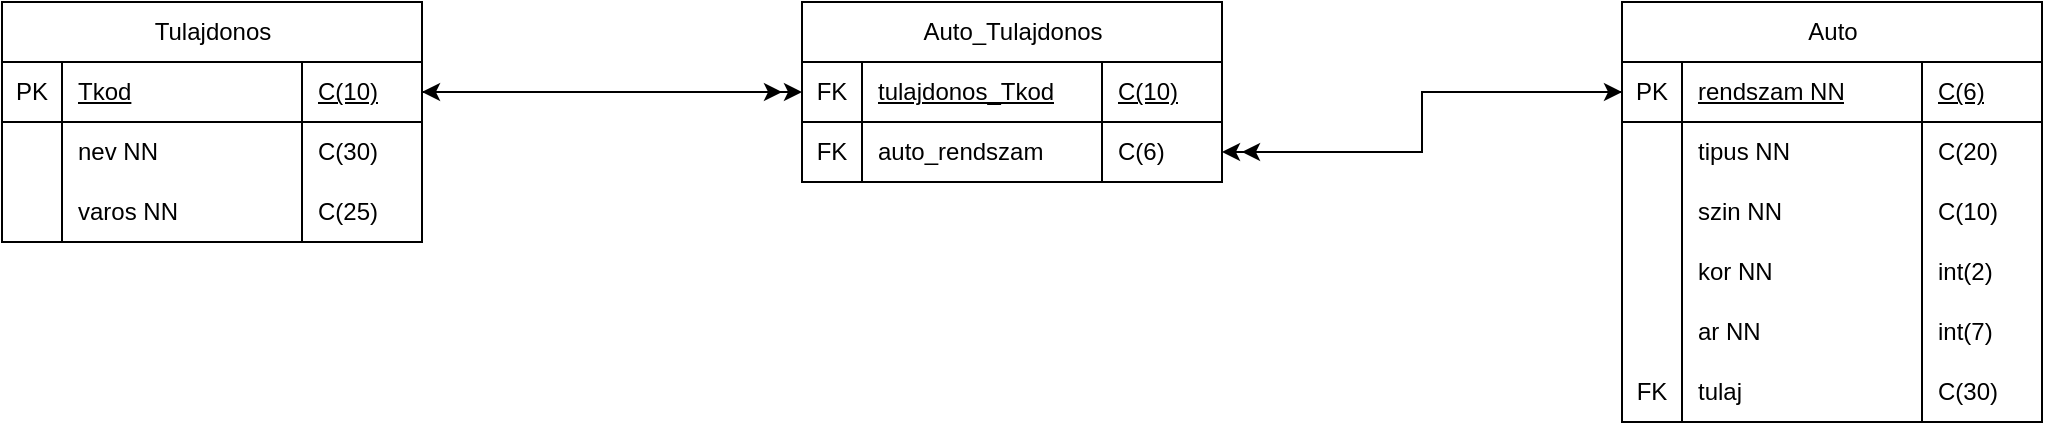 <mxfile version="26.0.16">
  <diagram id="C5RBs43oDa-KdzZeNtuy" name="Page-1">
    <mxGraphModel dx="1941" dy="786" grid="1" gridSize="10" guides="1" tooltips="1" connect="1" arrows="1" fold="1" page="1" pageScale="1" pageWidth="827" pageHeight="1169" math="0" shadow="0">
      <root>
        <mxCell id="WIyWlLk6GJQsqaUBKTNV-0" />
        <mxCell id="WIyWlLk6GJQsqaUBKTNV-1" parent="WIyWlLk6GJQsqaUBKTNV-0" />
        <mxCell id="gelnuQlY7qcm6t0-dC0W-10" value="&lt;span style=&quot;font-weight: 400;&quot;&gt;Auto&lt;/span&gt;" style="shape=table;startSize=30;container=1;collapsible=1;childLayout=tableLayout;fixedRows=1;rowLines=0;fontStyle=1;align=center;resizeLast=1;html=1;strokeColor=default;verticalAlign=middle;fontFamily=Helvetica;fontSize=12;fontColor=default;fillColor=default;strokeWidth=1;" vertex="1" parent="WIyWlLk6GJQsqaUBKTNV-1">
          <mxGeometry x="770" y="70" width="210" height="210" as="geometry" />
        </mxCell>
        <mxCell id="gelnuQlY7qcm6t0-dC0W-11" value="" style="shape=tableRow;horizontal=0;startSize=0;swimlaneHead=0;swimlaneBody=0;fillColor=none;collapsible=0;dropTarget=0;points=[[0,0.5],[1,0.5]];portConstraint=eastwest;top=0;left=0;right=0;bottom=1;strokeColor=default;align=center;verticalAlign=middle;fontFamily=Helvetica;fontSize=12;fontColor=default;fontStyle=1;" vertex="1" parent="gelnuQlY7qcm6t0-dC0W-10">
          <mxGeometry y="30" width="210" height="30" as="geometry" />
        </mxCell>
        <mxCell id="gelnuQlY7qcm6t0-dC0W-12" value="&lt;span style=&quot;font-weight: normal;&quot;&gt;PK&lt;/span&gt;" style="shape=partialRectangle;connectable=0;fillColor=none;top=0;left=0;bottom=0;right=0;fontStyle=1;overflow=hidden;whiteSpace=wrap;html=1;strokeColor=default;align=center;verticalAlign=middle;fontFamily=Helvetica;fontSize=12;fontColor=default;" vertex="1" parent="gelnuQlY7qcm6t0-dC0W-11">
          <mxGeometry width="30" height="30" as="geometry">
            <mxRectangle width="30" height="30" as="alternateBounds" />
          </mxGeometry>
        </mxCell>
        <mxCell id="gelnuQlY7qcm6t0-dC0W-13" value="&lt;span style=&quot;font-weight: normal;&quot;&gt;rendszam NN&lt;/span&gt;" style="shape=partialRectangle;connectable=0;fillColor=none;top=0;left=0;bottom=0;right=0;align=left;spacingLeft=6;fontStyle=5;overflow=hidden;whiteSpace=wrap;html=1;strokeColor=default;verticalAlign=middle;fontFamily=Helvetica;fontSize=12;fontColor=default;" vertex="1" parent="gelnuQlY7qcm6t0-dC0W-11">
          <mxGeometry x="30" width="120" height="30" as="geometry">
            <mxRectangle width="120" height="30" as="alternateBounds" />
          </mxGeometry>
        </mxCell>
        <mxCell id="gelnuQlY7qcm6t0-dC0W-14" value="&lt;span style=&quot;font-weight: normal;&quot;&gt;C(6)&lt;/span&gt;" style="shape=partialRectangle;connectable=0;fillColor=none;top=0;left=0;bottom=0;right=0;align=left;spacingLeft=6;fontStyle=5;overflow=hidden;whiteSpace=wrap;html=1;strokeColor=default;verticalAlign=middle;fontFamily=Helvetica;fontSize=12;fontColor=default;" vertex="1" parent="gelnuQlY7qcm6t0-dC0W-11">
          <mxGeometry x="150" width="60" height="30" as="geometry">
            <mxRectangle width="60" height="30" as="alternateBounds" />
          </mxGeometry>
        </mxCell>
        <mxCell id="gelnuQlY7qcm6t0-dC0W-15" value="" style="shape=tableRow;horizontal=0;startSize=0;swimlaneHead=0;swimlaneBody=0;fillColor=none;collapsible=0;dropTarget=0;points=[[0,0.5],[1,0.5]];portConstraint=eastwest;top=0;left=0;right=0;bottom=0;strokeColor=default;align=center;verticalAlign=middle;fontFamily=Helvetica;fontSize=12;fontColor=default;fontStyle=1;" vertex="1" parent="gelnuQlY7qcm6t0-dC0W-10">
          <mxGeometry y="60" width="210" height="30" as="geometry" />
        </mxCell>
        <mxCell id="gelnuQlY7qcm6t0-dC0W-16" value="" style="shape=partialRectangle;connectable=0;fillColor=none;top=0;left=0;bottom=0;right=0;editable=1;overflow=hidden;whiteSpace=wrap;html=1;strokeColor=default;align=center;verticalAlign=middle;fontFamily=Helvetica;fontSize=12;fontColor=default;fontStyle=1;" vertex="1" parent="gelnuQlY7qcm6t0-dC0W-15">
          <mxGeometry width="30" height="30" as="geometry">
            <mxRectangle width="30" height="30" as="alternateBounds" />
          </mxGeometry>
        </mxCell>
        <mxCell id="gelnuQlY7qcm6t0-dC0W-17" value="&lt;span style=&quot;font-weight: 400;&quot;&gt;tipus NN&lt;/span&gt;" style="shape=partialRectangle;connectable=0;fillColor=none;top=0;left=0;bottom=0;right=0;align=left;spacingLeft=6;overflow=hidden;whiteSpace=wrap;html=1;strokeColor=default;verticalAlign=middle;fontFamily=Helvetica;fontSize=12;fontColor=default;fontStyle=1;" vertex="1" parent="gelnuQlY7qcm6t0-dC0W-15">
          <mxGeometry x="30" width="120" height="30" as="geometry">
            <mxRectangle width="120" height="30" as="alternateBounds" />
          </mxGeometry>
        </mxCell>
        <mxCell id="gelnuQlY7qcm6t0-dC0W-18" value="&lt;span style=&quot;font-weight: normal;&quot;&gt;C(20)&lt;/span&gt;" style="shape=partialRectangle;connectable=0;fillColor=none;top=0;left=0;bottom=0;right=0;align=left;spacingLeft=6;overflow=hidden;whiteSpace=wrap;html=1;strokeColor=default;verticalAlign=middle;fontFamily=Helvetica;fontSize=12;fontColor=default;fontStyle=1;" vertex="1" parent="gelnuQlY7qcm6t0-dC0W-15">
          <mxGeometry x="150" width="60" height="30" as="geometry">
            <mxRectangle width="60" height="30" as="alternateBounds" />
          </mxGeometry>
        </mxCell>
        <mxCell id="gelnuQlY7qcm6t0-dC0W-19" style="shape=tableRow;horizontal=0;startSize=0;swimlaneHead=0;swimlaneBody=0;fillColor=none;collapsible=0;dropTarget=0;points=[[0,0.5],[1,0.5]];portConstraint=eastwest;top=0;left=0;right=0;bottom=0;strokeColor=default;align=center;verticalAlign=middle;fontFamily=Helvetica;fontSize=12;fontColor=default;fontStyle=1;" vertex="1" parent="gelnuQlY7qcm6t0-dC0W-10">
          <mxGeometry y="90" width="210" height="30" as="geometry" />
        </mxCell>
        <mxCell id="gelnuQlY7qcm6t0-dC0W-20" style="shape=partialRectangle;connectable=0;fillColor=none;top=0;left=0;bottom=0;right=0;editable=1;overflow=hidden;whiteSpace=wrap;html=1;strokeColor=default;align=center;verticalAlign=middle;fontFamily=Helvetica;fontSize=12;fontColor=default;fontStyle=1;" vertex="1" parent="gelnuQlY7qcm6t0-dC0W-19">
          <mxGeometry width="30" height="30" as="geometry">
            <mxRectangle width="30" height="30" as="alternateBounds" />
          </mxGeometry>
        </mxCell>
        <mxCell id="gelnuQlY7qcm6t0-dC0W-21" value="&lt;span style=&quot;font-weight: normal;&quot;&gt;szin NN&lt;/span&gt;" style="shape=partialRectangle;connectable=0;fillColor=none;top=0;left=0;bottom=0;right=0;align=left;spacingLeft=6;overflow=hidden;whiteSpace=wrap;html=1;strokeColor=default;verticalAlign=middle;fontFamily=Helvetica;fontSize=12;fontColor=default;fontStyle=1;" vertex="1" parent="gelnuQlY7qcm6t0-dC0W-19">
          <mxGeometry x="30" width="120" height="30" as="geometry">
            <mxRectangle width="120" height="30" as="alternateBounds" />
          </mxGeometry>
        </mxCell>
        <mxCell id="gelnuQlY7qcm6t0-dC0W-22" value="&lt;span style=&quot;font-weight: 400;&quot;&gt;C(10)&lt;/span&gt;" style="shape=partialRectangle;connectable=0;fillColor=none;top=0;left=0;bottom=0;right=0;align=left;spacingLeft=6;overflow=hidden;whiteSpace=wrap;html=1;strokeColor=default;verticalAlign=middle;fontFamily=Helvetica;fontSize=12;fontColor=default;fontStyle=1;" vertex="1" parent="gelnuQlY7qcm6t0-dC0W-19">
          <mxGeometry x="150" width="60" height="30" as="geometry">
            <mxRectangle width="60" height="30" as="alternateBounds" />
          </mxGeometry>
        </mxCell>
        <mxCell id="gelnuQlY7qcm6t0-dC0W-23" style="shape=tableRow;horizontal=0;startSize=0;swimlaneHead=0;swimlaneBody=0;fillColor=none;collapsible=0;dropTarget=0;points=[[0,0.5],[1,0.5]];portConstraint=eastwest;top=0;left=0;right=0;bottom=0;strokeColor=default;align=center;verticalAlign=middle;fontFamily=Helvetica;fontSize=12;fontColor=default;fontStyle=1;" vertex="1" parent="gelnuQlY7qcm6t0-dC0W-10">
          <mxGeometry y="120" width="210" height="30" as="geometry" />
        </mxCell>
        <mxCell id="gelnuQlY7qcm6t0-dC0W-24" style="shape=partialRectangle;connectable=0;fillColor=none;top=0;left=0;bottom=0;right=0;editable=1;overflow=hidden;whiteSpace=wrap;html=1;strokeColor=default;align=center;verticalAlign=middle;fontFamily=Helvetica;fontSize=12;fontColor=default;fontStyle=1;" vertex="1" parent="gelnuQlY7qcm6t0-dC0W-23">
          <mxGeometry width="30" height="30" as="geometry">
            <mxRectangle width="30" height="30" as="alternateBounds" />
          </mxGeometry>
        </mxCell>
        <mxCell id="gelnuQlY7qcm6t0-dC0W-25" value="&lt;span style=&quot;font-weight: normal;&quot;&gt;kor NN&lt;/span&gt;" style="shape=partialRectangle;connectable=0;fillColor=none;top=0;left=0;bottom=0;right=0;align=left;spacingLeft=6;overflow=hidden;whiteSpace=wrap;html=1;strokeColor=default;verticalAlign=middle;fontFamily=Helvetica;fontSize=12;fontColor=default;fontStyle=1;" vertex="1" parent="gelnuQlY7qcm6t0-dC0W-23">
          <mxGeometry x="30" width="120" height="30" as="geometry">
            <mxRectangle width="120" height="30" as="alternateBounds" />
          </mxGeometry>
        </mxCell>
        <mxCell id="gelnuQlY7qcm6t0-dC0W-26" value="&lt;span style=&quot;font-weight: normal;&quot;&gt;int(2)&lt;/span&gt;" style="shape=partialRectangle;connectable=0;fillColor=none;top=0;left=0;bottom=0;right=0;align=left;spacingLeft=6;overflow=hidden;whiteSpace=wrap;html=1;strokeColor=default;verticalAlign=middle;fontFamily=Helvetica;fontSize=12;fontColor=default;fontStyle=1;" vertex="1" parent="gelnuQlY7qcm6t0-dC0W-23">
          <mxGeometry x="150" width="60" height="30" as="geometry">
            <mxRectangle width="60" height="30" as="alternateBounds" />
          </mxGeometry>
        </mxCell>
        <mxCell id="gelnuQlY7qcm6t0-dC0W-27" style="shape=tableRow;horizontal=0;startSize=0;swimlaneHead=0;swimlaneBody=0;fillColor=none;collapsible=0;dropTarget=0;points=[[0,0.5],[1,0.5]];portConstraint=eastwest;top=0;left=0;right=0;bottom=0;strokeColor=default;align=center;verticalAlign=middle;fontFamily=Helvetica;fontSize=12;fontColor=default;fontStyle=1;" vertex="1" parent="gelnuQlY7qcm6t0-dC0W-10">
          <mxGeometry y="150" width="210" height="30" as="geometry" />
        </mxCell>
        <mxCell id="gelnuQlY7qcm6t0-dC0W-28" style="shape=partialRectangle;connectable=0;fillColor=none;top=0;left=0;bottom=0;right=0;editable=1;overflow=hidden;whiteSpace=wrap;html=1;strokeColor=default;align=center;verticalAlign=middle;fontFamily=Helvetica;fontSize=12;fontColor=default;fontStyle=1;" vertex="1" parent="gelnuQlY7qcm6t0-dC0W-27">
          <mxGeometry width="30" height="30" as="geometry">
            <mxRectangle width="30" height="30" as="alternateBounds" />
          </mxGeometry>
        </mxCell>
        <mxCell id="gelnuQlY7qcm6t0-dC0W-29" value="&lt;span style=&quot;font-weight: normal;&quot;&gt;ar NN&lt;/span&gt;" style="shape=partialRectangle;connectable=0;fillColor=none;top=0;left=0;bottom=0;right=0;align=left;spacingLeft=6;overflow=hidden;whiteSpace=wrap;html=1;strokeColor=default;verticalAlign=middle;fontFamily=Helvetica;fontSize=12;fontColor=default;fontStyle=1;" vertex="1" parent="gelnuQlY7qcm6t0-dC0W-27">
          <mxGeometry x="30" width="120" height="30" as="geometry">
            <mxRectangle width="120" height="30" as="alternateBounds" />
          </mxGeometry>
        </mxCell>
        <mxCell id="gelnuQlY7qcm6t0-dC0W-30" value="&lt;span style=&quot;font-weight: normal;&quot;&gt;int(7)&lt;/span&gt;" style="shape=partialRectangle;connectable=0;fillColor=none;top=0;left=0;bottom=0;right=0;align=left;spacingLeft=6;overflow=hidden;whiteSpace=wrap;html=1;strokeColor=default;verticalAlign=middle;fontFamily=Helvetica;fontSize=12;fontColor=default;fontStyle=1;" vertex="1" parent="gelnuQlY7qcm6t0-dC0W-27">
          <mxGeometry x="150" width="60" height="30" as="geometry">
            <mxRectangle width="60" height="30" as="alternateBounds" />
          </mxGeometry>
        </mxCell>
        <mxCell id="gelnuQlY7qcm6t0-dC0W-31" style="shape=tableRow;horizontal=0;startSize=0;swimlaneHead=0;swimlaneBody=0;fillColor=none;collapsible=0;dropTarget=0;points=[[0,0.5],[1,0.5]];portConstraint=eastwest;top=0;left=0;right=0;bottom=0;strokeColor=default;align=center;verticalAlign=middle;fontFamily=Helvetica;fontSize=12;fontColor=default;fontStyle=1;" vertex="1" parent="gelnuQlY7qcm6t0-dC0W-10">
          <mxGeometry y="180" width="210" height="30" as="geometry" />
        </mxCell>
        <mxCell id="gelnuQlY7qcm6t0-dC0W-32" value="&lt;span style=&quot;font-weight: normal;&quot;&gt;FK&lt;/span&gt;" style="shape=partialRectangle;connectable=0;fillColor=none;top=0;left=0;bottom=0;right=0;editable=1;overflow=hidden;whiteSpace=wrap;html=1;strokeColor=default;align=center;verticalAlign=middle;fontFamily=Helvetica;fontSize=12;fontColor=default;fontStyle=1;" vertex="1" parent="gelnuQlY7qcm6t0-dC0W-31">
          <mxGeometry width="30" height="30" as="geometry">
            <mxRectangle width="30" height="30" as="alternateBounds" />
          </mxGeometry>
        </mxCell>
        <mxCell id="gelnuQlY7qcm6t0-dC0W-33" value="&lt;span style=&quot;font-weight: normal;&quot;&gt;tulaj&lt;/span&gt;" style="shape=partialRectangle;connectable=0;fillColor=none;top=0;left=0;bottom=0;right=0;align=left;spacingLeft=6;overflow=hidden;whiteSpace=wrap;html=1;strokeColor=default;verticalAlign=middle;fontFamily=Helvetica;fontSize=12;fontColor=default;fontStyle=1;" vertex="1" parent="gelnuQlY7qcm6t0-dC0W-31">
          <mxGeometry x="30" width="120" height="30" as="geometry">
            <mxRectangle width="120" height="30" as="alternateBounds" />
          </mxGeometry>
        </mxCell>
        <mxCell id="gelnuQlY7qcm6t0-dC0W-34" value="&lt;span style=&quot;font-weight: normal;&quot;&gt;C(30)&lt;/span&gt;" style="shape=partialRectangle;connectable=0;fillColor=none;top=0;left=0;bottom=0;right=0;align=left;spacingLeft=6;overflow=hidden;whiteSpace=wrap;html=1;strokeColor=default;verticalAlign=middle;fontFamily=Helvetica;fontSize=12;fontColor=default;fontStyle=1;" vertex="1" parent="gelnuQlY7qcm6t0-dC0W-31">
          <mxGeometry x="150" width="60" height="30" as="geometry">
            <mxRectangle width="60" height="30" as="alternateBounds" />
          </mxGeometry>
        </mxCell>
        <mxCell id="gelnuQlY7qcm6t0-dC0W-35" value="&lt;span style=&quot;font-weight: normal;&quot;&gt;Tulajdonos&lt;/span&gt;" style="shape=table;startSize=30;container=1;collapsible=1;childLayout=tableLayout;fixedRows=1;rowLines=0;fontStyle=1;align=center;resizeLast=1;html=1;strokeColor=default;verticalAlign=middle;fontFamily=Helvetica;fontSize=12;fontColor=default;fillColor=default;strokeWidth=1;" vertex="1" parent="WIyWlLk6GJQsqaUBKTNV-1">
          <mxGeometry x="-40" y="70" width="210" height="120" as="geometry" />
        </mxCell>
        <mxCell id="gelnuQlY7qcm6t0-dC0W-36" value="" style="shape=tableRow;horizontal=0;startSize=0;swimlaneHead=0;swimlaneBody=0;fillColor=none;collapsible=0;dropTarget=0;points=[[0,0.5],[1,0.5]];portConstraint=eastwest;top=0;left=0;right=0;bottom=1;strokeColor=default;align=center;verticalAlign=middle;fontFamily=Helvetica;fontSize=12;fontColor=default;fontStyle=1;" vertex="1" parent="gelnuQlY7qcm6t0-dC0W-35">
          <mxGeometry y="30" width="210" height="30" as="geometry" />
        </mxCell>
        <mxCell id="gelnuQlY7qcm6t0-dC0W-37" value="&lt;span style=&quot;font-weight: normal;&quot;&gt;PK&lt;/span&gt;" style="shape=partialRectangle;connectable=0;fillColor=none;top=0;left=0;bottom=0;right=0;fontStyle=1;overflow=hidden;whiteSpace=wrap;html=1;strokeColor=default;align=center;verticalAlign=middle;fontFamily=Helvetica;fontSize=12;fontColor=default;" vertex="1" parent="gelnuQlY7qcm6t0-dC0W-36">
          <mxGeometry width="30" height="30" as="geometry">
            <mxRectangle width="30" height="30" as="alternateBounds" />
          </mxGeometry>
        </mxCell>
        <mxCell id="gelnuQlY7qcm6t0-dC0W-38" value="&lt;span style=&quot;font-weight: normal;&quot;&gt;Tkod&lt;/span&gt;" style="shape=partialRectangle;connectable=0;fillColor=none;top=0;left=0;bottom=0;right=0;align=left;spacingLeft=6;fontStyle=5;overflow=hidden;whiteSpace=wrap;html=1;strokeColor=default;verticalAlign=middle;fontFamily=Helvetica;fontSize=12;fontColor=default;" vertex="1" parent="gelnuQlY7qcm6t0-dC0W-36">
          <mxGeometry x="30" width="120" height="30" as="geometry">
            <mxRectangle width="120" height="30" as="alternateBounds" />
          </mxGeometry>
        </mxCell>
        <mxCell id="gelnuQlY7qcm6t0-dC0W-39" value="&lt;span style=&quot;font-weight: normal;&quot;&gt;C(10)&lt;/span&gt;" style="shape=partialRectangle;connectable=0;fillColor=none;top=0;left=0;bottom=0;right=0;align=left;spacingLeft=6;fontStyle=5;overflow=hidden;whiteSpace=wrap;html=1;strokeColor=default;verticalAlign=middle;fontFamily=Helvetica;fontSize=12;fontColor=default;" vertex="1" parent="gelnuQlY7qcm6t0-dC0W-36">
          <mxGeometry x="150" width="60" height="30" as="geometry">
            <mxRectangle width="60" height="30" as="alternateBounds" />
          </mxGeometry>
        </mxCell>
        <mxCell id="gelnuQlY7qcm6t0-dC0W-40" value="" style="shape=tableRow;horizontal=0;startSize=0;swimlaneHead=0;swimlaneBody=0;fillColor=none;collapsible=0;dropTarget=0;points=[[0,0.5],[1,0.5]];portConstraint=eastwest;top=0;left=0;right=0;bottom=0;strokeColor=default;align=center;verticalAlign=middle;fontFamily=Helvetica;fontSize=12;fontColor=default;fontStyle=1;" vertex="1" parent="gelnuQlY7qcm6t0-dC0W-35">
          <mxGeometry y="60" width="210" height="30" as="geometry" />
        </mxCell>
        <mxCell id="gelnuQlY7qcm6t0-dC0W-41" value="" style="shape=partialRectangle;connectable=0;fillColor=none;top=0;left=0;bottom=0;right=0;editable=1;overflow=hidden;whiteSpace=wrap;html=1;strokeColor=default;align=center;verticalAlign=middle;fontFamily=Helvetica;fontSize=12;fontColor=default;fontStyle=1;" vertex="1" parent="gelnuQlY7qcm6t0-dC0W-40">
          <mxGeometry width="30" height="30" as="geometry">
            <mxRectangle width="30" height="30" as="alternateBounds" />
          </mxGeometry>
        </mxCell>
        <mxCell id="gelnuQlY7qcm6t0-dC0W-42" value="&lt;span style=&quot;font-weight: 400;&quot;&gt;nev NN&lt;/span&gt;" style="shape=partialRectangle;connectable=0;fillColor=none;top=0;left=0;bottom=0;right=0;align=left;spacingLeft=6;overflow=hidden;whiteSpace=wrap;html=1;strokeColor=default;verticalAlign=middle;fontFamily=Helvetica;fontSize=12;fontColor=default;fontStyle=1;" vertex="1" parent="gelnuQlY7qcm6t0-dC0W-40">
          <mxGeometry x="30" width="120" height="30" as="geometry">
            <mxRectangle width="120" height="30" as="alternateBounds" />
          </mxGeometry>
        </mxCell>
        <mxCell id="gelnuQlY7qcm6t0-dC0W-43" value="&lt;span style=&quot;font-weight: normal;&quot;&gt;C(30)&lt;/span&gt;" style="shape=partialRectangle;connectable=0;fillColor=none;top=0;left=0;bottom=0;right=0;align=left;spacingLeft=6;overflow=hidden;whiteSpace=wrap;html=1;strokeColor=default;verticalAlign=middle;fontFamily=Helvetica;fontSize=12;fontColor=default;fontStyle=1;" vertex="1" parent="gelnuQlY7qcm6t0-dC0W-40">
          <mxGeometry x="150" width="60" height="30" as="geometry">
            <mxRectangle width="60" height="30" as="alternateBounds" />
          </mxGeometry>
        </mxCell>
        <mxCell id="gelnuQlY7qcm6t0-dC0W-44" style="shape=tableRow;horizontal=0;startSize=0;swimlaneHead=0;swimlaneBody=0;fillColor=none;collapsible=0;dropTarget=0;points=[[0,0.5],[1,0.5]];portConstraint=eastwest;top=0;left=0;right=0;bottom=0;strokeColor=default;align=center;verticalAlign=middle;fontFamily=Helvetica;fontSize=12;fontColor=default;fontStyle=1;" vertex="1" parent="gelnuQlY7qcm6t0-dC0W-35">
          <mxGeometry y="90" width="210" height="30" as="geometry" />
        </mxCell>
        <mxCell id="gelnuQlY7qcm6t0-dC0W-45" style="shape=partialRectangle;connectable=0;fillColor=none;top=0;left=0;bottom=0;right=0;editable=1;overflow=hidden;whiteSpace=wrap;html=1;strokeColor=default;align=center;verticalAlign=middle;fontFamily=Helvetica;fontSize=12;fontColor=default;fontStyle=1;" vertex="1" parent="gelnuQlY7qcm6t0-dC0W-44">
          <mxGeometry width="30" height="30" as="geometry">
            <mxRectangle width="30" height="30" as="alternateBounds" />
          </mxGeometry>
        </mxCell>
        <mxCell id="gelnuQlY7qcm6t0-dC0W-46" value="&lt;span style=&quot;font-weight: normal;&quot;&gt;varos NN&lt;/span&gt;" style="shape=partialRectangle;connectable=0;fillColor=none;top=0;left=0;bottom=0;right=0;align=left;spacingLeft=6;overflow=hidden;whiteSpace=wrap;html=1;strokeColor=default;verticalAlign=middle;fontFamily=Helvetica;fontSize=12;fontColor=default;fontStyle=1;" vertex="1" parent="gelnuQlY7qcm6t0-dC0W-44">
          <mxGeometry x="30" width="120" height="30" as="geometry">
            <mxRectangle width="120" height="30" as="alternateBounds" />
          </mxGeometry>
        </mxCell>
        <mxCell id="gelnuQlY7qcm6t0-dC0W-47" value="&lt;span style=&quot;font-weight: 400;&quot;&gt;C(25)&lt;/span&gt;" style="shape=partialRectangle;connectable=0;fillColor=none;top=0;left=0;bottom=0;right=0;align=left;spacingLeft=6;overflow=hidden;whiteSpace=wrap;html=1;strokeColor=default;verticalAlign=middle;fontFamily=Helvetica;fontSize=12;fontColor=default;fontStyle=1;" vertex="1" parent="gelnuQlY7qcm6t0-dC0W-44">
          <mxGeometry x="150" width="60" height="30" as="geometry">
            <mxRectangle width="60" height="30" as="alternateBounds" />
          </mxGeometry>
        </mxCell>
        <mxCell id="gelnuQlY7qcm6t0-dC0W-58" value="&lt;span style=&quot;font-weight: normal;&quot;&gt;Auto_Tulajdonos&lt;/span&gt;" style="shape=table;startSize=30;container=1;collapsible=1;childLayout=tableLayout;fixedRows=1;rowLines=0;fontStyle=1;align=center;resizeLast=1;html=1;strokeColor=default;verticalAlign=middle;fontFamily=Helvetica;fontSize=12;fontColor=default;fillColor=default;strokeWidth=1;" vertex="1" parent="WIyWlLk6GJQsqaUBKTNV-1">
          <mxGeometry x="360" y="70" width="210" height="90" as="geometry" />
        </mxCell>
        <mxCell id="gelnuQlY7qcm6t0-dC0W-59" value="" style="shape=tableRow;horizontal=0;startSize=0;swimlaneHead=0;swimlaneBody=0;fillColor=none;collapsible=0;dropTarget=0;points=[[0,0.5],[1,0.5]];portConstraint=eastwest;top=0;left=0;right=0;bottom=1;strokeColor=default;align=center;verticalAlign=middle;fontFamily=Helvetica;fontSize=12;fontColor=default;fontStyle=1;" vertex="1" parent="gelnuQlY7qcm6t0-dC0W-58">
          <mxGeometry y="30" width="210" height="30" as="geometry" />
        </mxCell>
        <mxCell id="gelnuQlY7qcm6t0-dC0W-60" value="&lt;span style=&quot;font-weight: normal;&quot;&gt;FK&lt;/span&gt;" style="shape=partialRectangle;connectable=0;fillColor=none;top=0;left=0;bottom=0;right=0;fontStyle=1;overflow=hidden;whiteSpace=wrap;html=1;strokeColor=default;align=center;verticalAlign=middle;fontFamily=Helvetica;fontSize=12;fontColor=default;" vertex="1" parent="gelnuQlY7qcm6t0-dC0W-59">
          <mxGeometry width="30" height="30" as="geometry">
            <mxRectangle width="30" height="30" as="alternateBounds" />
          </mxGeometry>
        </mxCell>
        <mxCell id="gelnuQlY7qcm6t0-dC0W-61" value="&lt;span style=&quot;font-weight: normal;&quot;&gt;tulajdonos_Tkod&lt;/span&gt;" style="shape=partialRectangle;connectable=0;fillColor=none;top=0;left=0;bottom=0;right=0;align=left;spacingLeft=6;fontStyle=5;overflow=hidden;whiteSpace=wrap;html=1;strokeColor=default;verticalAlign=middle;fontFamily=Helvetica;fontSize=12;fontColor=default;" vertex="1" parent="gelnuQlY7qcm6t0-dC0W-59">
          <mxGeometry x="30" width="120" height="30" as="geometry">
            <mxRectangle width="120" height="30" as="alternateBounds" />
          </mxGeometry>
        </mxCell>
        <mxCell id="gelnuQlY7qcm6t0-dC0W-62" value="&lt;span style=&quot;font-weight: normal;&quot;&gt;C(10)&lt;/span&gt;" style="shape=partialRectangle;connectable=0;fillColor=none;top=0;left=0;bottom=0;right=0;align=left;spacingLeft=6;fontStyle=5;overflow=hidden;whiteSpace=wrap;html=1;strokeColor=default;verticalAlign=middle;fontFamily=Helvetica;fontSize=12;fontColor=default;" vertex="1" parent="gelnuQlY7qcm6t0-dC0W-59">
          <mxGeometry x="150" width="60" height="30" as="geometry">
            <mxRectangle width="60" height="30" as="alternateBounds" />
          </mxGeometry>
        </mxCell>
        <mxCell id="gelnuQlY7qcm6t0-dC0W-63" value="" style="shape=tableRow;horizontal=0;startSize=0;swimlaneHead=0;swimlaneBody=0;fillColor=none;collapsible=0;dropTarget=0;points=[[0,0.5],[1,0.5]];portConstraint=eastwest;top=0;left=0;right=0;bottom=0;strokeColor=default;align=center;verticalAlign=middle;fontFamily=Helvetica;fontSize=12;fontColor=default;fontStyle=1;" vertex="1" parent="gelnuQlY7qcm6t0-dC0W-58">
          <mxGeometry y="60" width="210" height="30" as="geometry" />
        </mxCell>
        <mxCell id="gelnuQlY7qcm6t0-dC0W-64" value="&lt;span style=&quot;font-weight: normal;&quot;&gt;FK&lt;/span&gt;" style="shape=partialRectangle;connectable=0;fillColor=none;top=0;left=0;bottom=0;right=0;editable=1;overflow=hidden;whiteSpace=wrap;html=1;strokeColor=default;align=center;verticalAlign=middle;fontFamily=Helvetica;fontSize=12;fontColor=default;fontStyle=1;" vertex="1" parent="gelnuQlY7qcm6t0-dC0W-63">
          <mxGeometry width="30" height="30" as="geometry">
            <mxRectangle width="30" height="30" as="alternateBounds" />
          </mxGeometry>
        </mxCell>
        <mxCell id="gelnuQlY7qcm6t0-dC0W-65" value="&lt;span style=&quot;font-weight: 400;&quot;&gt;auto_rendszam&lt;/span&gt;" style="shape=partialRectangle;connectable=0;fillColor=none;top=0;left=0;bottom=0;right=0;align=left;spacingLeft=6;overflow=hidden;whiteSpace=wrap;html=1;strokeColor=default;verticalAlign=middle;fontFamily=Helvetica;fontSize=12;fontColor=default;fontStyle=1;" vertex="1" parent="gelnuQlY7qcm6t0-dC0W-63">
          <mxGeometry x="30" width="120" height="30" as="geometry">
            <mxRectangle width="120" height="30" as="alternateBounds" />
          </mxGeometry>
        </mxCell>
        <mxCell id="gelnuQlY7qcm6t0-dC0W-66" value="&lt;span style=&quot;font-weight: normal;&quot;&gt;C(6)&lt;/span&gt;" style="shape=partialRectangle;connectable=0;fillColor=none;top=0;left=0;bottom=0;right=0;align=left;spacingLeft=6;overflow=hidden;whiteSpace=wrap;html=1;strokeColor=default;verticalAlign=middle;fontFamily=Helvetica;fontSize=12;fontColor=default;fontStyle=1;" vertex="1" parent="gelnuQlY7qcm6t0-dC0W-63">
          <mxGeometry x="150" width="60" height="30" as="geometry">
            <mxRectangle width="60" height="30" as="alternateBounds" />
          </mxGeometry>
        </mxCell>
        <mxCell id="gelnuQlY7qcm6t0-dC0W-71" style="edgeStyle=orthogonalEdgeStyle;rounded=0;orthogonalLoop=1;jettySize=auto;html=1;entryX=0;entryY=0.5;entryDx=0;entryDy=0;" edge="1" parent="WIyWlLk6GJQsqaUBKTNV-1" source="gelnuQlY7qcm6t0-dC0W-36" target="gelnuQlY7qcm6t0-dC0W-59">
          <mxGeometry relative="1" as="geometry" />
        </mxCell>
        <mxCell id="gelnuQlY7qcm6t0-dC0W-72" value="" style="endArrow=classic;html=1;rounded=0;" edge="1" parent="WIyWlLk6GJQsqaUBKTNV-1">
          <mxGeometry width="50" height="50" relative="1" as="geometry">
            <mxPoint x="300" y="115" as="sourcePoint" />
            <mxPoint x="350" y="115" as="targetPoint" />
          </mxGeometry>
        </mxCell>
        <mxCell id="gelnuQlY7qcm6t0-dC0W-73" value="" style="endArrow=classic;html=1;rounded=0;entryX=1;entryY=0.5;entryDx=0;entryDy=0;" edge="1" parent="WIyWlLk6GJQsqaUBKTNV-1" target="gelnuQlY7qcm6t0-dC0W-36">
          <mxGeometry width="50" height="50" relative="1" as="geometry">
            <mxPoint x="200" y="115" as="sourcePoint" />
            <mxPoint x="210" y="80" as="targetPoint" />
          </mxGeometry>
        </mxCell>
        <mxCell id="gelnuQlY7qcm6t0-dC0W-74" style="edgeStyle=orthogonalEdgeStyle;rounded=0;orthogonalLoop=1;jettySize=auto;html=1;entryX=1;entryY=0.5;entryDx=0;entryDy=0;" edge="1" parent="WIyWlLk6GJQsqaUBKTNV-1" source="gelnuQlY7qcm6t0-dC0W-11" target="gelnuQlY7qcm6t0-dC0W-63">
          <mxGeometry relative="1" as="geometry" />
        </mxCell>
        <mxCell id="gelnuQlY7qcm6t0-dC0W-75" value="" style="endArrow=classic;html=1;rounded=0;" edge="1" parent="WIyWlLk6GJQsqaUBKTNV-1">
          <mxGeometry width="50" height="50" relative="1" as="geometry">
            <mxPoint x="620" y="145" as="sourcePoint" />
            <mxPoint x="580" y="145" as="targetPoint" />
          </mxGeometry>
        </mxCell>
        <mxCell id="gelnuQlY7qcm6t0-dC0W-76" value="" style="endArrow=classic;html=1;rounded=0;entryX=0;entryY=0.5;entryDx=0;entryDy=0;" edge="1" parent="WIyWlLk6GJQsqaUBKTNV-1" target="gelnuQlY7qcm6t0-dC0W-11">
          <mxGeometry width="50" height="50" relative="1" as="geometry">
            <mxPoint x="740" y="115" as="sourcePoint" />
            <mxPoint x="720" y="100" as="targetPoint" />
          </mxGeometry>
        </mxCell>
      </root>
    </mxGraphModel>
  </diagram>
</mxfile>
